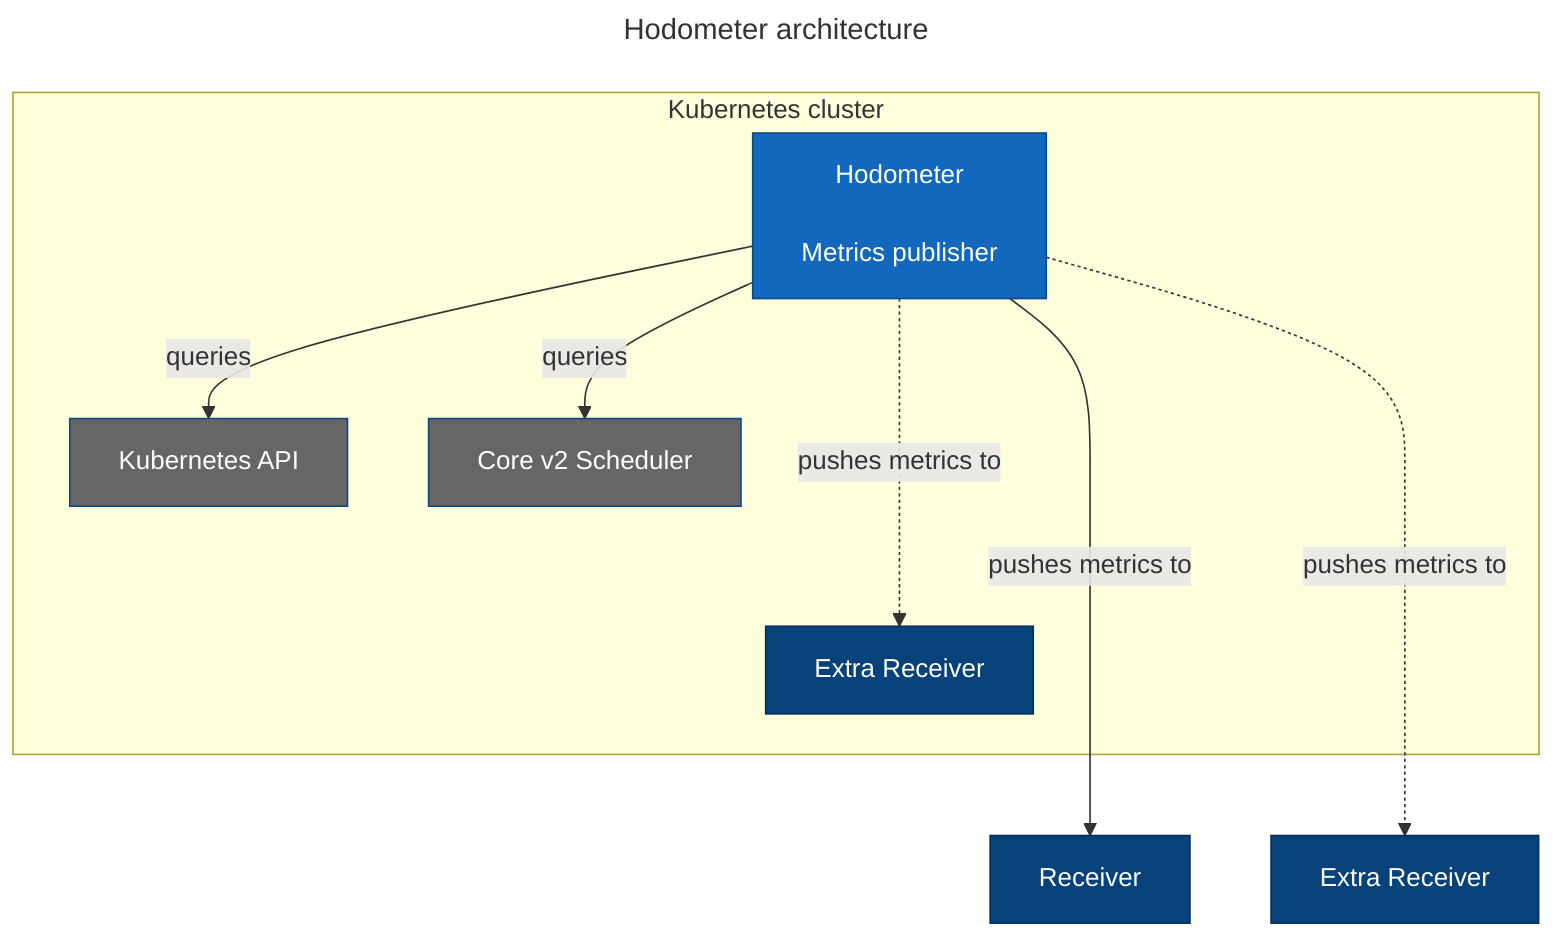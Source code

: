 ---
title: Hodometer architecture
---

flowchart TD
  H["Hodometer\n\nMetrics publisher"]
  K["Kubernetes API"]
  S["Core v2 Scheduler"]
  R1["Receiver"]
  R2["Extra Receiver"]
  R3["Extra Receiver"]

  subgraph Kubernetes cluster
    H --> |queries| S
    H --> |queries| K
    H -..-> |pushes metrics to| R2
  end
  H ----> |pushes metrics to| R1
  H -...-> |pushes metrics to| R3

  classDef focusSystem      fill:#1168bd,stroke:#0b4884,color:#ffffff
  classDef supportingSystem fill:#666,stroke:#0b4884,color:#ffffff
  classDef consumingSystem  fill:#08427b,stroke:#052e56,color:#ffffff

  class H focusSystem
  class S supportingSystem
  class K supportingSystem
  class R1 consumingSystem
  class R2 consumingSystem
  class R3 consumingSystem
